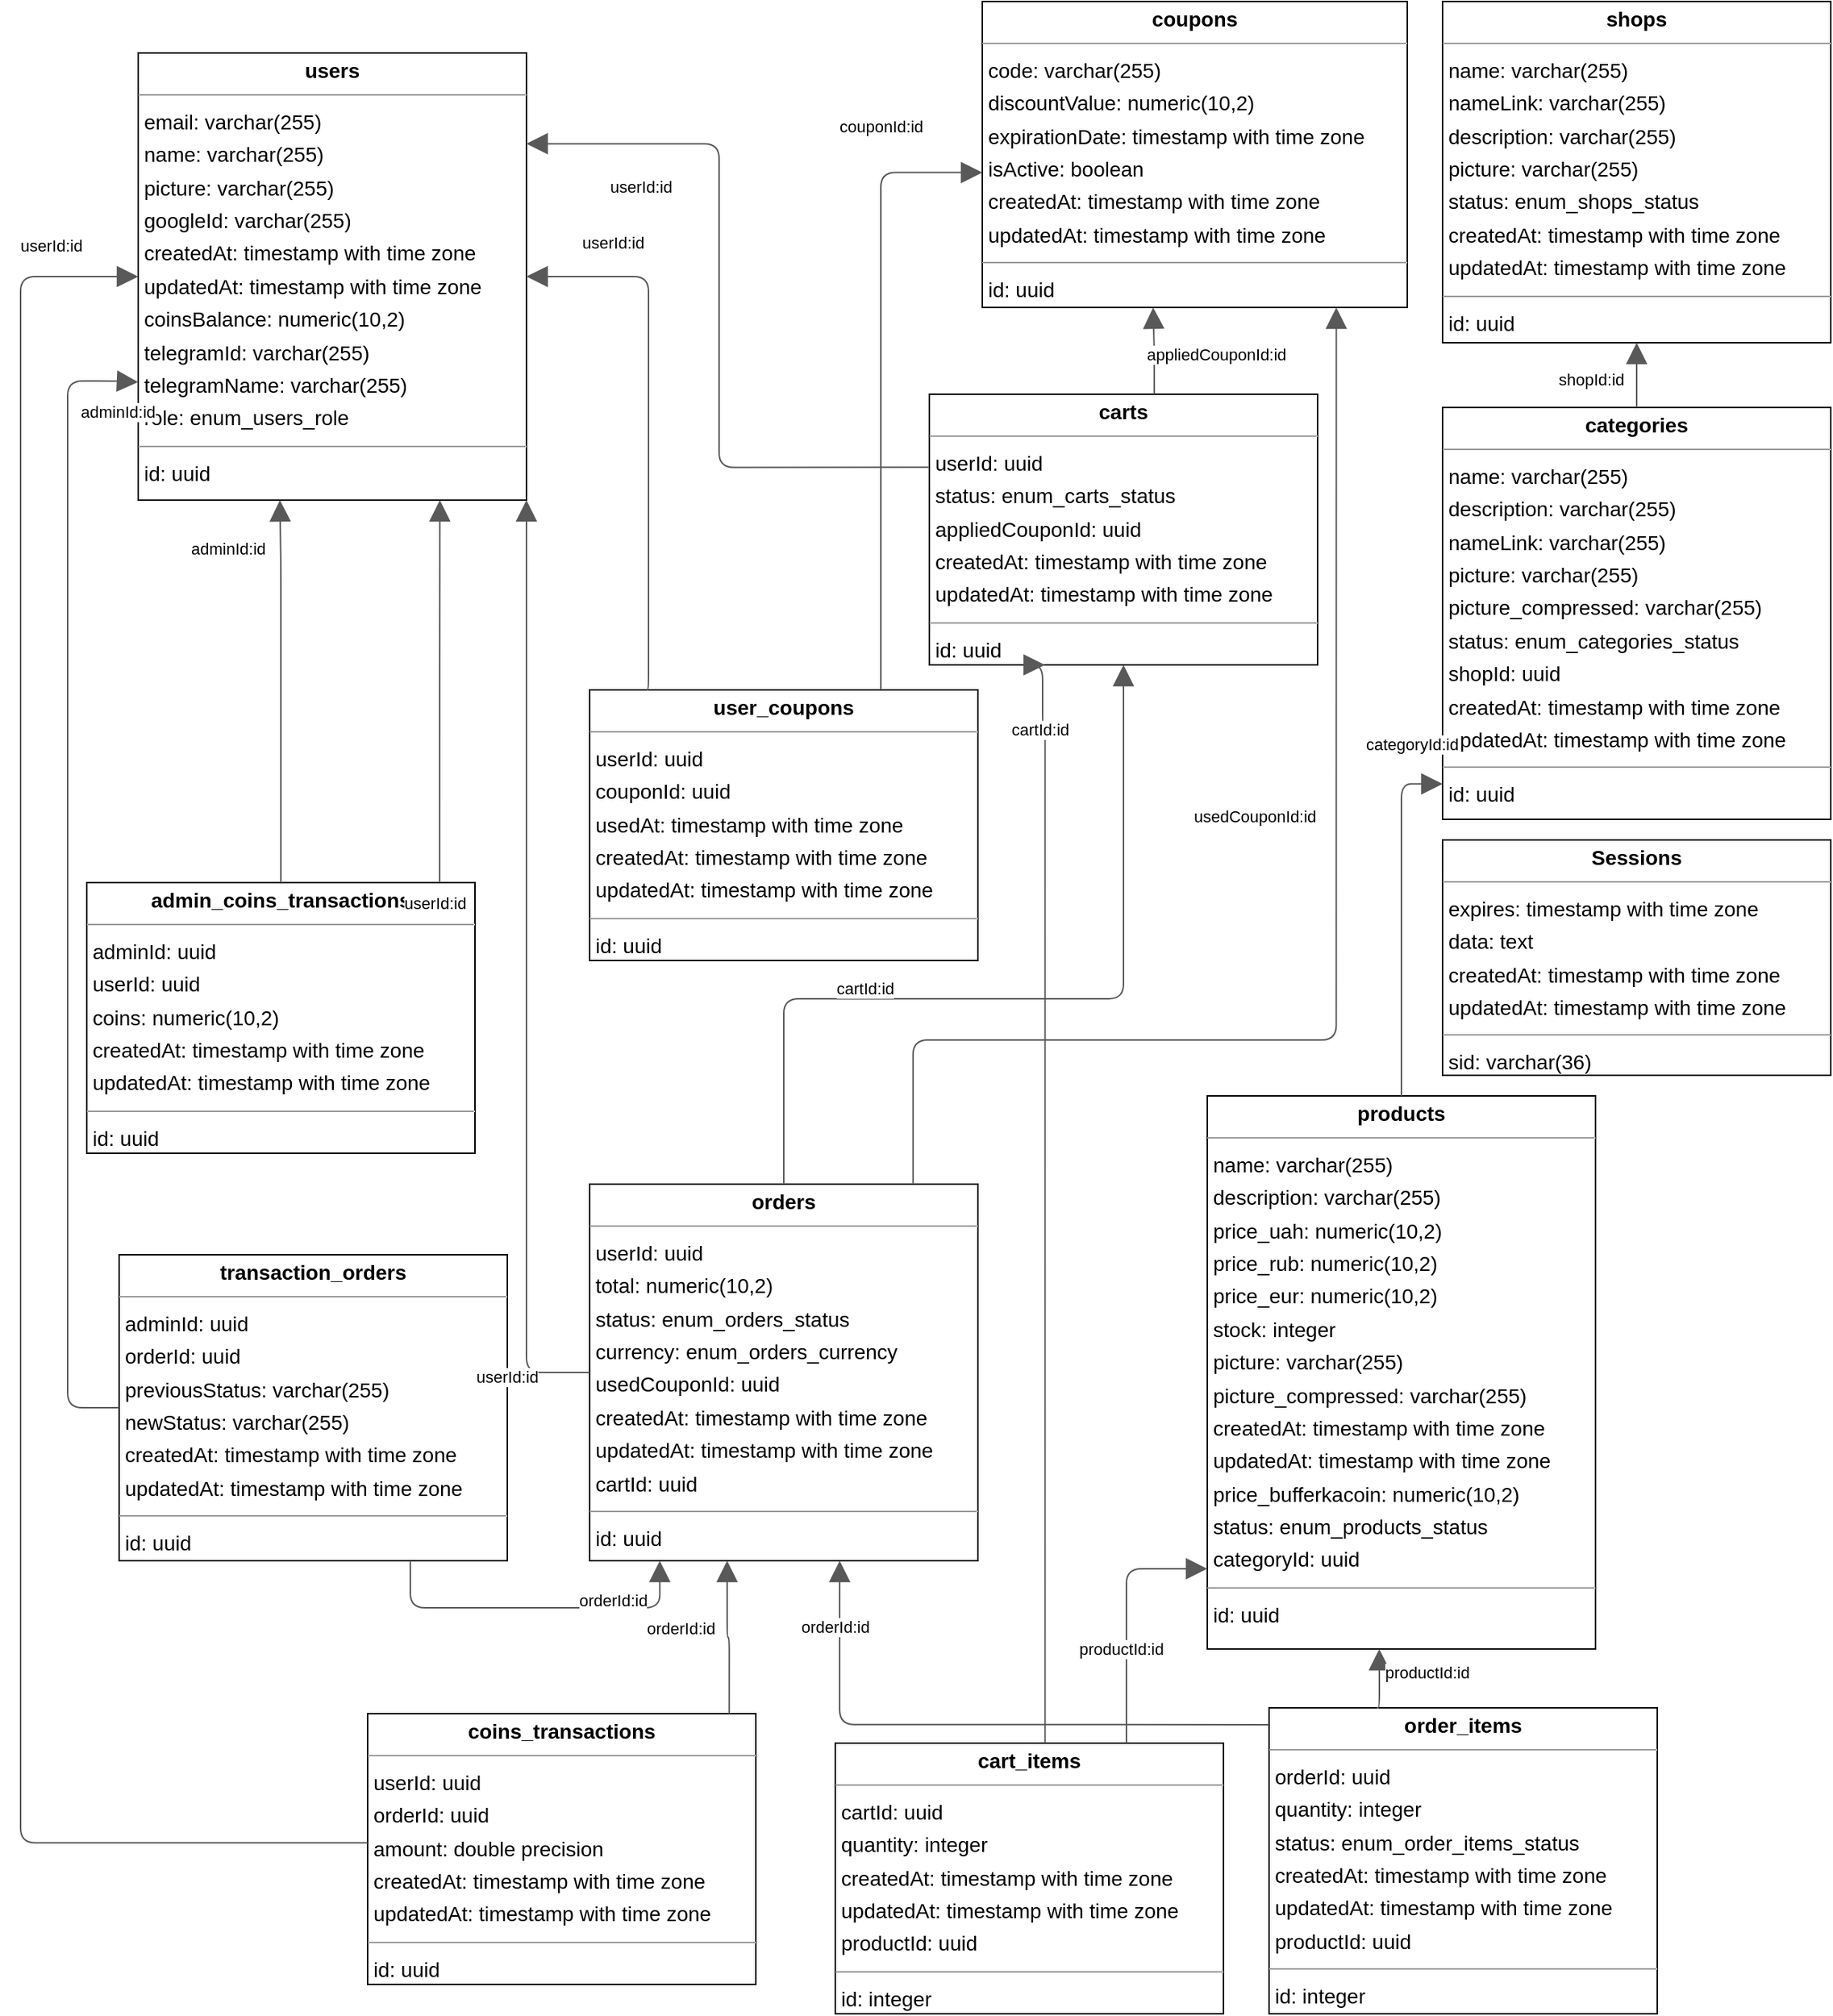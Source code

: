 <mxGraphModel dx="0" dy="0" grid="1" gridSize="10" guides="1" tooltips="1" connect="1" arrows="1" fold="1" page="0" pageScale="1" background="none" math="0" shadow="0">
  <root>
    <mxCell id="0" />
    <mxCell id="1" parent="0" />
    <mxCell id="node6" parent="1" vertex="1" value="&lt;p style=&quot;margin:0px;margin-top:4px;text-align:center;&quot;&gt;&lt;b&gt;Sessions&lt;/b&gt;&lt;/p&gt;&lt;hr size=&quot;1&quot;/&gt;&lt;p style=&quot;margin:0 0 0 4px;line-height:1.6;&quot;&gt; expires: timestamp with time zone&lt;br/&gt; data: text&lt;br/&gt; createdAt: timestamp with time zone&lt;br/&gt; updatedAt: timestamp with time zone&lt;/p&gt;&lt;hr size=&quot;1&quot;/&gt;&lt;p style=&quot;margin:0 0 0 4px;line-height:1.6;&quot;&gt; sid: varchar(36)&lt;/p&gt;" style="verticalAlign=top;align=left;overflow=fill;fontSize=14;fontFamily=Helvetica;html=1;rounded=0;shadow=0;comic=0;labelBackgroundColor=none;strokeWidth=1;">
      <mxGeometry x="733" y="1302" width="264" height="160" as="geometry" />
    </mxCell>
    <mxCell id="node1" parent="1" vertex="1" value="&lt;p style=&quot;margin:0px;margin-top:4px;text-align:center;&quot;&gt;&lt;b&gt;admin_coins_transactions&lt;/b&gt;&lt;/p&gt;&lt;hr size=&quot;1&quot;/&gt;&lt;p style=&quot;margin:0 0 0 4px;line-height:1.6;&quot;&gt; adminId: uuid&lt;br/&gt; userId: uuid&lt;br/&gt; coins: numeric(10,2)&lt;br/&gt; createdAt: timestamp with time zone&lt;br/&gt; updatedAt: timestamp with time zone&lt;/p&gt;&lt;hr size=&quot;1&quot;/&gt;&lt;p style=&quot;margin:0 0 0 4px;line-height:1.6;&quot;&gt; id: uuid&lt;/p&gt;" style="verticalAlign=top;align=left;overflow=fill;fontSize=14;fontFamily=Helvetica;html=1;rounded=0;shadow=0;comic=0;labelBackgroundColor=none;strokeWidth=1;">
      <mxGeometry x="-189" y="1331" width="264" height="184" as="geometry" />
    </mxCell>
    <mxCell id="node5" parent="1" vertex="1" value="&lt;p style=&quot;margin:0px;margin-top:4px;text-align:center;&quot;&gt;&lt;b&gt;cart_items&lt;/b&gt;&lt;/p&gt;&lt;hr size=&quot;1&quot;/&gt;&lt;p style=&quot;margin:0 0 0 4px;line-height:1.6;&quot;&gt; cartId: uuid&lt;br/&gt; quantity: integer&lt;br/&gt; createdAt: timestamp with time zone&lt;br/&gt; updatedAt: timestamp with time zone&lt;br/&gt; productId: uuid&lt;/p&gt;&lt;hr size=&quot;1&quot;/&gt;&lt;p style=&quot;margin:0 0 0 4px;line-height:1.6;&quot;&gt; id: integer&lt;/p&gt;" style="verticalAlign=top;align=left;overflow=fill;fontSize=14;fontFamily=Helvetica;html=1;rounded=0;shadow=0;comic=0;labelBackgroundColor=none;strokeWidth=1;">
      <mxGeometry x="320" y="1916" width="264" height="184" as="geometry" />
    </mxCell>
    <mxCell id="node7" parent="1" vertex="1" value="&lt;p style=&quot;margin:0px;margin-top:4px;text-align:center;&quot;&gt;&lt;b&gt;carts&lt;/b&gt;&lt;/p&gt;&lt;hr size=&quot;1&quot;/&gt;&lt;p style=&quot;margin:0 0 0 4px;line-height:1.6;&quot;&gt; userId: uuid&lt;br/&gt; status: enum_carts_status&lt;br/&gt; appliedCouponId: uuid&lt;br/&gt; createdAt: timestamp with time zone&lt;br/&gt; updatedAt: timestamp with time zone&lt;/p&gt;&lt;hr size=&quot;1&quot;/&gt;&lt;p style=&quot;margin:0 0 0 4px;line-height:1.6;&quot;&gt; id: uuid&lt;/p&gt;" style="verticalAlign=top;align=left;overflow=fill;fontSize=14;fontFamily=Helvetica;html=1;rounded=0;shadow=0;comic=0;labelBackgroundColor=none;strokeWidth=1;">
      <mxGeometry x="384" y="999" width="264" height="184" as="geometry" />
    </mxCell>
    <mxCell id="node0" parent="1" vertex="1" value="&lt;p style=&quot;margin:0px;margin-top:4px;text-align:center;&quot;&gt;&lt;b&gt;categories&lt;/b&gt;&lt;/p&gt;&lt;hr size=&quot;1&quot;/&gt;&lt;p style=&quot;margin:0 0 0 4px;line-height:1.6;&quot;&gt; name: varchar(255)&lt;br/&gt; description: varchar(255)&lt;br/&gt; nameLink: varchar(255)&lt;br/&gt; picture: varchar(255)&lt;br/&gt; picture_compressed: varchar(255)&lt;br/&gt; status: enum_categories_status&lt;br/&gt; shopId: uuid&lt;br/&gt; createdAt: timestamp with time zone&lt;br/&gt; updatedAt: timestamp with time zone&lt;/p&gt;&lt;hr size=&quot;1&quot;/&gt;&lt;p style=&quot;margin:0 0 0 4px;line-height:1.6;&quot;&gt; id: uuid&lt;/p&gt;" style="verticalAlign=top;align=left;overflow=fill;fontSize=14;fontFamily=Helvetica;html=1;rounded=0;shadow=0;comic=0;labelBackgroundColor=none;strokeWidth=1;">
      <mxGeometry x="733" y="1008" width="264" height="280" as="geometry" />
    </mxCell>
    <mxCell id="node12" parent="1" vertex="1" value="&lt;p style=&quot;margin:0px;margin-top:4px;text-align:center;&quot;&gt;&lt;b&gt;coins_transactions&lt;/b&gt;&lt;/p&gt;&lt;hr size=&quot;1&quot;/&gt;&lt;p style=&quot;margin:0 0 0 4px;line-height:1.6;&quot;&gt; userId: uuid&lt;br/&gt; orderId: uuid&lt;br/&gt; amount: double precision&lt;br/&gt; createdAt: timestamp with time zone&lt;br/&gt; updatedAt: timestamp with time zone&lt;/p&gt;&lt;hr size=&quot;1&quot;/&gt;&lt;p style=&quot;margin:0 0 0 4px;line-height:1.6;&quot;&gt; id: uuid&lt;/p&gt;" style="verticalAlign=top;align=left;overflow=fill;fontSize=14;fontFamily=Helvetica;html=1;rounded=0;shadow=0;comic=0;labelBackgroundColor=none;strokeWidth=1;">
      <mxGeometry x="2" y="1896" width="264" height="184" as="geometry" />
    </mxCell>
    <mxCell id="node8" parent="1" vertex="1" value="&lt;p style=&quot;margin:0px;margin-top:4px;text-align:center;&quot;&gt;&lt;b&gt;coupons&lt;/b&gt;&lt;/p&gt;&lt;hr size=&quot;1&quot;/&gt;&lt;p style=&quot;margin:0 0 0 4px;line-height:1.6;&quot;&gt; code: varchar(255)&lt;br/&gt; discountValue: numeric(10,2)&lt;br/&gt; expirationDate: timestamp with time zone&lt;br/&gt; isActive: boolean&lt;br/&gt; createdAt: timestamp with time zone&lt;br/&gt; updatedAt: timestamp with time zone&lt;/p&gt;&lt;hr size=&quot;1&quot;/&gt;&lt;p style=&quot;margin:0 0 0 4px;line-height:1.6;&quot;&gt; id: uuid&lt;/p&gt;" style="verticalAlign=top;align=left;overflow=fill;fontSize=14;fontFamily=Helvetica;html=1;rounded=0;shadow=0;comic=0;labelBackgroundColor=none;strokeWidth=1;">
      <mxGeometry x="420" y="732" width="289" height="208" as="geometry" />
    </mxCell>
    <mxCell id="node11" parent="1" vertex="1" value="&lt;p style=&quot;margin:0px;margin-top:4px;text-align:center;&quot;&gt;&lt;b&gt;order_items&lt;/b&gt;&lt;/p&gt;&lt;hr size=&quot;1&quot;/&gt;&lt;p style=&quot;margin:0 0 0 4px;line-height:1.6;&quot;&gt; orderId: uuid&lt;br/&gt; quantity: integer&lt;br/&gt; status: enum_order_items_status&lt;br/&gt; createdAt: timestamp with time zone&lt;br/&gt; updatedAt: timestamp with time zone&lt;br/&gt; productId: uuid&lt;/p&gt;&lt;hr size=&quot;1&quot;/&gt;&lt;p style=&quot;margin:0 0 0 4px;line-height:1.6;&quot;&gt; id: integer&lt;/p&gt;" style="verticalAlign=top;align=left;overflow=fill;fontSize=14;fontFamily=Helvetica;html=1;rounded=0;shadow=0;comic=0;labelBackgroundColor=none;strokeWidth=1;">
      <mxGeometry x="615" y="1892" width="264" height="208" as="geometry" />
    </mxCell>
    <mxCell id="node4" parent="1" vertex="1" value="&lt;p style=&quot;margin:0px;margin-top:4px;text-align:center;&quot;&gt;&lt;b&gt;orders&lt;/b&gt;&lt;/p&gt;&lt;hr size=&quot;1&quot;/&gt;&lt;p style=&quot;margin:0 0 0 4px;line-height:1.6;&quot;&gt; userId: uuid&lt;br/&gt; total: numeric(10,2)&lt;br/&gt; status: enum_orders_status&lt;br/&gt; currency: enum_orders_currency&lt;br/&gt; usedCouponId: uuid&lt;br/&gt; createdAt: timestamp with time zone&lt;br/&gt; updatedAt: timestamp with time zone&lt;br/&gt; cartId: uuid&lt;/p&gt;&lt;hr size=&quot;1&quot;/&gt;&lt;p style=&quot;margin:0 0 0 4px;line-height:1.6;&quot;&gt; id: uuid&lt;/p&gt;" style="verticalAlign=top;align=left;overflow=fill;fontSize=14;fontFamily=Helvetica;html=1;rounded=0;shadow=0;comic=0;labelBackgroundColor=none;strokeWidth=1;">
      <mxGeometry x="153" y="1536" width="264" height="256" as="geometry" />
    </mxCell>
    <mxCell id="node3" parent="1" vertex="1" value="&lt;p style=&quot;margin:0px;margin-top:4px;text-align:center;&quot;&gt;&lt;b&gt;products&lt;/b&gt;&lt;/p&gt;&lt;hr size=&quot;1&quot;/&gt;&lt;p style=&quot;margin:0 0 0 4px;line-height:1.6;&quot;&gt; name: varchar(255)&lt;br/&gt; description: varchar(255)&lt;br/&gt; price_uah: numeric(10,2)&lt;br/&gt; price_rub: numeric(10,2)&lt;br/&gt; price_eur: numeric(10,2)&lt;br/&gt; stock: integer&lt;br/&gt; picture: varchar(255)&lt;br/&gt; picture_compressed: varchar(255)&lt;br/&gt; createdAt: timestamp with time zone&lt;br/&gt; updatedAt: timestamp with time zone&lt;br/&gt; price_bufferkacoin: numeric(10,2)&lt;br/&gt; status: enum_products_status&lt;br/&gt; categoryId: uuid&lt;/p&gt;&lt;hr size=&quot;1&quot;/&gt;&lt;p style=&quot;margin:0 0 0 4px;line-height:1.6;&quot;&gt; id: uuid&lt;/p&gt;" style="verticalAlign=top;align=left;overflow=fill;fontSize=14;fontFamily=Helvetica;html=1;rounded=0;shadow=0;comic=0;labelBackgroundColor=none;strokeWidth=1;">
      <mxGeometry x="573" y="1476" width="264" height="376" as="geometry" />
    </mxCell>
    <mxCell id="node10" parent="1" vertex="1" value="&lt;p style=&quot;margin:0px;margin-top:4px;text-align:center;&quot;&gt;&lt;b&gt;shops&lt;/b&gt;&lt;/p&gt;&lt;hr size=&quot;1&quot;/&gt;&lt;p style=&quot;margin:0 0 0 4px;line-height:1.6;&quot;&gt; name: varchar(255)&lt;br/&gt; nameLink: varchar(255)&lt;br/&gt; description: varchar(255)&lt;br/&gt; picture: varchar(255)&lt;br/&gt; status: enum_shops_status&lt;br/&gt; createdAt: timestamp with time zone&lt;br/&gt; updatedAt: timestamp with time zone&lt;/p&gt;&lt;hr size=&quot;1&quot;/&gt;&lt;p style=&quot;margin:0 0 0 4px;line-height:1.6;&quot;&gt; id: uuid&lt;/p&gt;" style="verticalAlign=top;align=left;overflow=fill;fontSize=14;fontFamily=Helvetica;html=1;rounded=0;shadow=0;comic=0;labelBackgroundColor=none;strokeWidth=1;">
      <mxGeometry x="733" y="732" width="264" height="232" as="geometry" />
    </mxCell>
    <mxCell id="node2" parent="1" vertex="1" value="&lt;p style=&quot;margin:0px;margin-top:4px;text-align:center;&quot;&gt;&lt;b&gt;transaction_orders&lt;/b&gt;&lt;/p&gt;&lt;hr size=&quot;1&quot;/&gt;&lt;p style=&quot;margin:0 0 0 4px;line-height:1.6;&quot;&gt; adminId: uuid&lt;br/&gt; orderId: uuid&lt;br/&gt; previousStatus: varchar(255)&lt;br/&gt; newStatus: varchar(255)&lt;br/&gt; createdAt: timestamp with time zone&lt;br/&gt; updatedAt: timestamp with time zone&lt;/p&gt;&lt;hr size=&quot;1&quot;/&gt;&lt;p style=&quot;margin:0 0 0 4px;line-height:1.6;&quot;&gt; id: uuid&lt;/p&gt;" style="verticalAlign=top;align=left;overflow=fill;fontSize=14;fontFamily=Helvetica;html=1;rounded=0;shadow=0;comic=0;labelBackgroundColor=none;strokeWidth=1;">
      <mxGeometry x="-167" y="1584" width="264" height="208" as="geometry" />
    </mxCell>
    <mxCell id="node9" parent="1" vertex="1" value="&lt;p style=&quot;margin:0px;margin-top:4px;text-align:center;&quot;&gt;&lt;b&gt;user_coupons&lt;/b&gt;&lt;/p&gt;&lt;hr size=&quot;1&quot;/&gt;&lt;p style=&quot;margin:0 0 0 4px;line-height:1.6;&quot;&gt; userId: uuid&lt;br/&gt; couponId: uuid&lt;br/&gt; usedAt: timestamp with time zone&lt;br/&gt; createdAt: timestamp with time zone&lt;br/&gt; updatedAt: timestamp with time zone&lt;/p&gt;&lt;hr size=&quot;1&quot;/&gt;&lt;p style=&quot;margin:0 0 0 4px;line-height:1.6;&quot;&gt; id: uuid&lt;/p&gt;" style="verticalAlign=top;align=left;overflow=fill;fontSize=14;fontFamily=Helvetica;html=1;rounded=0;shadow=0;comic=0;labelBackgroundColor=none;strokeWidth=1;">
      <mxGeometry x="153" y="1200" width="264" height="184" as="geometry" />
    </mxCell>
    <mxCell id="node13" parent="1" vertex="1" value="&lt;p style=&quot;margin:0px;margin-top:4px;text-align:center;&quot;&gt;&lt;b&gt;users&lt;/b&gt;&lt;/p&gt;&lt;hr size=&quot;1&quot;/&gt;&lt;p style=&quot;margin:0 0 0 4px;line-height:1.6;&quot;&gt; email: varchar(255)&lt;br/&gt; name: varchar(255)&lt;br/&gt; picture: varchar(255)&lt;br/&gt; googleId: varchar(255)&lt;br/&gt; createdAt: timestamp with time zone&lt;br/&gt; updatedAt: timestamp with time zone&lt;br/&gt; coinsBalance: numeric(10,2)&lt;br/&gt; telegramId: varchar(255)&lt;br/&gt; telegramName: varchar(255)&lt;br/&gt; role: enum_users_role&lt;/p&gt;&lt;hr size=&quot;1&quot;/&gt;&lt;p style=&quot;margin:0 0 0 4px;line-height:1.6;&quot;&gt; id: uuid&lt;/p&gt;" style="verticalAlign=top;align=left;overflow=fill;fontSize=14;fontFamily=Helvetica;html=1;rounded=0;shadow=0;comic=0;labelBackgroundColor=none;strokeWidth=1;">
      <mxGeometry x="-154" y="767" width="264" height="304" as="geometry" />
    </mxCell>
    <mxCell id="edge6" edge="1" value="" parent="1" source="node1" target="node13" style="html=1;rounded=1;edgeStyle=orthogonalEdgeStyle;dashed=0;startArrow=none;endArrow=block;endSize=12;strokeColor=#595959;exitX=0.909;exitY=0.000;exitDx=0;exitDy=0;entryX=0.777;entryY=1.000;entryDx=0;entryDy=0;">
      <mxGeometry width="50" height="50" relative="1" as="geometry">
        <Array as="points" />
      </mxGeometry>
    </mxCell>
    <mxCell id="label38" parent="edge6" vertex="1" connectable="0" value="userId:id" style="edgeLabel;resizable=0;html=1;align=left;verticalAlign=top;strokeColor=default;">
      <mxGeometry x="25" y="1332" as="geometry" />
    </mxCell>
    <mxCell id="edge8" edge="1" value="" parent="1" source="node1" target="node13" style="html=1;rounded=1;edgeStyle=orthogonalEdgeStyle;dashed=0;startArrow=none;endArrow=block;endSize=12;strokeColor=#595959;exitX=0.500;exitY=0.000;exitDx=0;exitDy=0;entryX=0.363;entryY=1.007;entryDx=0;entryDy=0;">
      <mxGeometry width="50" height="50" relative="1" as="geometry">
        <Array as="points">
          <mxPoint x="-57" y="1116" />
          <mxPoint x="-58" y="1116" />
        </Array>
      </mxGeometry>
    </mxCell>
    <mxCell id="label50" parent="edge8" vertex="1" connectable="0" value="adminId:id" style="edgeLabel;resizable=0;html=1;align=left;verticalAlign=top;strokeColor=default;">
      <mxGeometry x="-120" y="1091" as="geometry" />
    </mxCell>
    <mxCell id="edge14" edge="1" value="" parent="1" source="node5" target="node7" style="html=1;rounded=1;edgeStyle=orthogonalEdgeStyle;dashed=0;startArrow=none;endArrow=block;endSize=12;strokeColor=#595959;exitX=0.540;exitY=0.006;exitDx=0;exitDy=0;entryX=0.292;entryY=1.014;entryDx=0;entryDy=0;">
      <mxGeometry width="50" height="50" relative="1" as="geometry">
        <Array as="points">
          <mxPoint x="463" y="1224" />
          <mxPoint x="461" y="1224" />
        </Array>
      </mxGeometry>
    </mxCell>
    <mxCell id="label86" parent="edge14" vertex="1" connectable="0" value="cartId:id" style="edgeLabel;resizable=0;html=1;align=left;verticalAlign=top;strokeColor=default;">
      <mxGeometry x="438" y="1214" as="geometry" />
    </mxCell>
    <mxCell id="edge16" edge="1" value="" parent="1" source="node5" target="node3" style="html=1;rounded=1;edgeStyle=orthogonalEdgeStyle;dashed=0;startArrow=none;endArrow=block;endSize=12;strokeColor=#595959;exitX=0.750;exitY=0.000;exitDx=0;exitDy=0;entryX=0.000;entryY=0.855;entryDx=0;entryDy=0;">
      <mxGeometry width="50" height="50" relative="1" as="geometry">
        <Array as="points">
          <mxPoint x="518" y="1797" />
        </Array>
      </mxGeometry>
    </mxCell>
    <mxCell id="label98" parent="edge16" vertex="1" connectable="0" value="productId:id" style="edgeLabel;resizable=0;html=1;align=left;verticalAlign=top;strokeColor=default;">
      <mxGeometry x="484" y="1839" as="geometry" />
    </mxCell>
    <mxCell id="edge9" edge="1" value="" parent="1" source="node7" target="node8" style="html=1;rounded=1;edgeStyle=orthogonalEdgeStyle;dashed=0;startArrow=none;endArrow=block;endSize=12;strokeColor=#595959;exitX=0.577;exitY=0.014;exitDx=0;exitDy=0;entryX=0.402;entryY=1.000;entryDx=0;entryDy=0;">
      <mxGeometry width="50" height="50" relative="1" as="geometry">
        <Array as="points">
          <mxPoint x="536" y="969" />
          <mxPoint x="536" y="969" />
        </Array>
      </mxGeometry>
    </mxCell>
    <mxCell id="label56" parent="edge9" vertex="1" connectable="0" value="appliedCouponId:id" style="edgeLabel;resizable=0;html=1;align=left;verticalAlign=top;strokeColor=default;">
      <mxGeometry x="530" y="959" as="geometry" />
    </mxCell>
    <mxCell id="edge2" edge="1" value="" parent="1" source="node7" target="node13" style="html=1;rounded=1;edgeStyle=orthogonalEdgeStyle;dashed=0;startArrow=none;endArrow=block;endSize=12;strokeColor=#595959;exitX=0.000;exitY=0.270;exitDx=0;exitDy=0;entryX=1.000;entryY=0.203;entryDx=0;entryDy=0;">
      <mxGeometry width="50" height="50" relative="1" as="geometry">
        <Array as="points">
          <mxPoint x="241" y="1048" />
          <mxPoint x="241" y="829" />
        </Array>
      </mxGeometry>
    </mxCell>
    <mxCell id="label14" parent="edge2" vertex="1" connectable="0" value="userId:id" style="edgeLabel;resizable=0;html=1;align=left;verticalAlign=top;strokeColor=default;">
      <mxGeometry x="165" y="845" as="geometry" />
    </mxCell>
    <mxCell id="edge11" edge="1" value="" parent="1" source="node0" target="node10" style="html=1;rounded=1;edgeStyle=orthogonalEdgeStyle;dashed=0;startArrow=none;endArrow=block;endSize=12;strokeColor=#595959;exitX=0.500;exitY=0.000;exitDx=0;exitDy=0;entryX=0.500;entryY=1.000;entryDx=0;entryDy=0;">
      <mxGeometry width="50" height="50" relative="1" as="geometry">
        <Array as="points" />
      </mxGeometry>
    </mxCell>
    <mxCell id="label68" parent="edge11" vertex="1" connectable="0" value="shopId:id" style="edgeLabel;resizable=0;html=1;align=left;verticalAlign=top;strokeColor=default;">
      <mxGeometry x="810" y="976" as="geometry" />
    </mxCell>
    <mxCell id="edge17" edge="1" value="" parent="1" source="node12" target="node4" style="html=1;rounded=1;edgeStyle=orthogonalEdgeStyle;dashed=0;startArrow=none;endArrow=block;endSize=12;strokeColor=#595959;exitX=0.927;exitY=0.005;exitDx=0;exitDy=0;entryX=0.354;entryY=1.000;entryDx=0;entryDy=0;">
      <mxGeometry width="50" height="50" relative="1" as="geometry">
        <Array as="points" />
      </mxGeometry>
    </mxCell>
    <mxCell id="label104" parent="edge17" vertex="1" connectable="0" value="orderId:id" style="edgeLabel;resizable=0;html=1;align=left;verticalAlign=top;strokeColor=default;">
      <mxGeometry x="190" y="1825" as="geometry" />
    </mxCell>
    <mxCell id="edge15" edge="1" value="" parent="1" source="node12" target="node13" style="html=1;rounded=1;edgeStyle=orthogonalEdgeStyle;dashed=0;startArrow=none;endArrow=block;endSize=12;strokeColor=#595959;exitX=0.003;exitY=0.477;exitDx=0;exitDy=0;entryX=0.000;entryY=0.500;entryDx=0;entryDy=0;">
      <mxGeometry width="50" height="50" relative="1" as="geometry">
        <Array as="points">
          <mxPoint x="-234" y="1984" />
          <mxPoint x="-234" y="919" />
        </Array>
      </mxGeometry>
    </mxCell>
    <mxCell id="label92" parent="edge15" vertex="1" connectable="0" value="userId:id" style="edgeLabel;resizable=0;html=1;align=left;verticalAlign=top;strokeColor=default;">
      <mxGeometry x="-236" y="885" as="geometry" />
    </mxCell>
    <mxCell id="edge18" edge="1" value="" parent="1" source="node11" target="node4" style="html=1;rounded=1;edgeStyle=orthogonalEdgeStyle;dashed=0;startArrow=none;endArrow=block;endSize=12;strokeColor=#595959;exitX=0.000;exitY=0.055;exitDx=0;exitDy=0;entryX=0.644;entryY=1.000;entryDx=0;entryDy=0;">
      <mxGeometry width="50" height="50" relative="1" as="geometry">
        <Array as="points">
          <mxPoint x="323" y="1904" />
          <mxPoint x="323" y="1824" />
          <mxPoint x="323" y="1824" />
        </Array>
      </mxGeometry>
    </mxCell>
    <mxCell id="label110" parent="edge18" vertex="1" connectable="0" value="orderId:id" style="edgeLabel;resizable=0;html=1;align=left;verticalAlign=top;strokeColor=default;">
      <mxGeometry x="295" y="1824" as="geometry" />
    </mxCell>
    <mxCell id="edge13" edge="1" value="" parent="1" source="node11" target="node3" style="html=1;rounded=1;edgeStyle=orthogonalEdgeStyle;dashed=0;startArrow=none;endArrow=block;endSize=12;strokeColor=#595959;exitX=0.284;exitY=0.014;exitDx=0;exitDy=0;entryX=0.443;entryY=1.000;entryDx=0;entryDy=0;">
      <mxGeometry width="50" height="50" relative="1" as="geometry">
        <Array as="points">
          <mxPoint x="690" y="1871" />
          <mxPoint x="690" y="1871" />
        </Array>
      </mxGeometry>
    </mxCell>
    <mxCell id="label80" parent="edge13" vertex="1" connectable="0" value="productId:id" style="edgeLabel;resizable=0;html=1;align=left;verticalAlign=top;strokeColor=default;">
      <mxGeometry x="692" y="1855" as="geometry" />
    </mxCell>
    <mxCell id="edge3" edge="1" value="" parent="1" source="node4" target="node7" style="html=1;rounded=1;edgeStyle=orthogonalEdgeStyle;dashed=0;startArrow=none;endArrow=block;endSize=12;strokeColor=#595959;exitX=0.500;exitY=0.000;exitDx=0;exitDy=0;entryX=0.500;entryY=1.000;entryDx=0;entryDy=0;">
      <mxGeometry width="50" height="50" relative="1" as="geometry">
        <Array as="points">
          <mxPoint x="285" y="1410" />
          <mxPoint x="516" y="1410" />
        </Array>
      </mxGeometry>
    </mxCell>
    <mxCell id="label20" parent="edge3" vertex="1" connectable="0" value="cartId:id" style="edgeLabel;resizable=0;html=1;align=left;verticalAlign=top;strokeColor=default;">
      <mxGeometry x="319" y="1390" as="geometry" />
    </mxCell>
    <mxCell id="edge1" edge="1" value="" parent="1" source="node4" target="node8" style="html=1;rounded=1;edgeStyle=orthogonalEdgeStyle;dashed=0;startArrow=none;endArrow=block;endSize=12;strokeColor=#595959;exitX=0.833;exitY=0.000;exitDx=0;exitDy=0;entryX=0.833;entryY=1.000;entryDx=0;entryDy=0;">
      <mxGeometry width="50" height="50" relative="1" as="geometry">
        <Array as="points">
          <mxPoint x="373" y="1438" />
          <mxPoint x="661" y="1438" />
        </Array>
      </mxGeometry>
    </mxCell>
    <mxCell id="label8" parent="edge1" vertex="1" connectable="0" value="usedCouponId:id" style="edgeLabel;resizable=0;html=1;align=left;verticalAlign=top;strokeColor=default;">
      <mxGeometry x="562" y="1273" as="geometry" />
    </mxCell>
    <mxCell id="edge7" edge="1" value="" parent="1" source="node4" target="node13" style="html=1;rounded=1;edgeStyle=orthogonalEdgeStyle;dashed=0;startArrow=none;endArrow=block;endSize=12;strokeColor=#595959;exitX=0.000;exitY=0.500;exitDx=0;exitDy=0;entryX=1.000;entryY=1.000;entryDx=0;entryDy=0;">
      <mxGeometry width="50" height="50" relative="1" as="geometry">
        <Array as="points">
          <mxPoint x="110" y="1664" />
        </Array>
      </mxGeometry>
    </mxCell>
    <mxCell id="label44" parent="edge7" vertex="1" connectable="0" value="userId:id" style="edgeLabel;resizable=0;html=1;align=left;verticalAlign=top;strokeColor=default;">
      <mxGeometry x="74" y="1654" as="geometry" />
    </mxCell>
    <mxCell id="edge10" edge="1" value="" parent="1" source="node3" target="node0" style="html=1;rounded=1;edgeStyle=orthogonalEdgeStyle;dashed=0;startArrow=none;endArrow=block;endSize=12;strokeColor=#595959;exitX=0.500;exitY=0.000;exitDx=0;exitDy=0;entryX=0.000;entryY=0.914;entryDx=0;entryDy=0;">
      <mxGeometry width="50" height="50" relative="1" as="geometry">
        <Array as="points">
          <mxPoint x="705" y="1264" />
        </Array>
      </mxGeometry>
    </mxCell>
    <mxCell id="label62" parent="edge10" vertex="1" connectable="0" value="categoryId:id" style="edgeLabel;resizable=0;html=1;align=left;verticalAlign=top;strokeColor=default;">
      <mxGeometry x="679" y="1224" as="geometry" />
    </mxCell>
    <mxCell id="edge5" edge="1" value="" parent="1" source="node2" target="node4" style="html=1;rounded=1;edgeStyle=orthogonalEdgeStyle;dashed=0;startArrow=none;endArrow=block;endSize=12;strokeColor=#595959;exitX=0.750;exitY=1.000;exitDx=0;exitDy=0;entryX=0.178;entryY=1.004;entryDx=0;entryDy=0;">
      <mxGeometry width="50" height="50" relative="1" as="geometry">
        <Array as="points">
          <mxPoint x="31" y="1824" />
          <mxPoint x="200" y="1824" />
        </Array>
      </mxGeometry>
    </mxCell>
    <mxCell id="label32" parent="edge5" vertex="1" connectable="0" value="orderId:id" style="edgeLabel;resizable=0;html=1;align=left;verticalAlign=top;strokeColor=default;">
      <mxGeometry x="144" y="1806" as="geometry" />
    </mxCell>
    <mxCell id="edge12" edge="1" value="" parent="1" source="node2" target="node13" style="html=1;rounded=1;edgeStyle=orthogonalEdgeStyle;dashed=0;startArrow=none;endArrow=block;endSize=12;strokeColor=#595959;exitX=0.000;exitY=0.500;exitDx=0;exitDy=0;entryX=0.000;entryY=0.736;entryDx=0;entryDy=0;">
      <mxGeometry width="50" height="50" relative="1" as="geometry">
        <Array as="points">
          <mxPoint x="-202" y="1688" />
          <mxPoint x="-202" y="990" />
          <mxPoint x="-171" y="990" />
          <mxPoint x="-171" y="991" />
        </Array>
      </mxGeometry>
    </mxCell>
    <mxCell id="label74" parent="edge12" vertex="1" connectable="0" value="adminId:id" style="edgeLabel;resizable=0;html=1;align=left;verticalAlign=top;strokeColor=default;">
      <mxGeometry x="-195" y="998" as="geometry" />
    </mxCell>
    <mxCell id="edge4" edge="1" value="" parent="1" source="node9" target="node8" style="html=1;rounded=1;edgeStyle=orthogonalEdgeStyle;dashed=0;startArrow=none;endArrow=block;endSize=12;strokeColor=#595959;exitX=0.750;exitY=0.000;exitDx=0;exitDy=0;entryX=0.000;entryY=0.559;entryDx=0;entryDy=0;">
      <mxGeometry width="50" height="50" relative="1" as="geometry">
        <Array as="points">
          <mxPoint x="351" y="848" />
        </Array>
      </mxGeometry>
    </mxCell>
    <mxCell id="label26" parent="edge4" vertex="1" connectable="0" value="couponId:id" style="edgeLabel;resizable=0;html=1;align=left;verticalAlign=top;strokeColor=default;">
      <mxGeometry x="321" y="804" as="geometry" />
    </mxCell>
    <mxCell id="edge0" edge="1" value="" parent="1" source="node9" target="node13" style="html=1;rounded=1;edgeStyle=orthogonalEdgeStyle;dashed=0;startArrow=none;endArrow=block;endSize=12;strokeColor=#595959;exitX=0.151;exitY=0.005;exitDx=0;exitDy=0;entryX=1.000;entryY=0.500;entryDx=0;entryDy=0;">
      <mxGeometry width="50" height="50" relative="1" as="geometry">
        <Array as="points">
          <mxPoint x="193" y="919" />
        </Array>
      </mxGeometry>
    </mxCell>
    <mxCell id="label2" parent="edge0" vertex="1" connectable="0" value="userId:id" style="edgeLabel;resizable=0;html=1;align=left;verticalAlign=top;strokeColor=default;">
      <mxGeometry x="146" y="883" as="geometry" />
    </mxCell>
  </root>
</mxGraphModel>